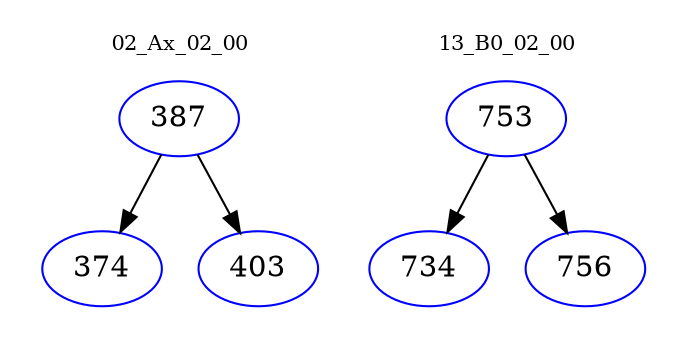 digraph{
subgraph cluster_0 {
color = white
label = "02_Ax_02_00";
fontsize=10;
T0_387 [label="387", color="blue"]
T0_387 -> T0_374 [color="black"]
T0_374 [label="374", color="blue"]
T0_387 -> T0_403 [color="black"]
T0_403 [label="403", color="blue"]
}
subgraph cluster_1 {
color = white
label = "13_B0_02_00";
fontsize=10;
T1_753 [label="753", color="blue"]
T1_753 -> T1_734 [color="black"]
T1_734 [label="734", color="blue"]
T1_753 -> T1_756 [color="black"]
T1_756 [label="756", color="blue"]
}
}
